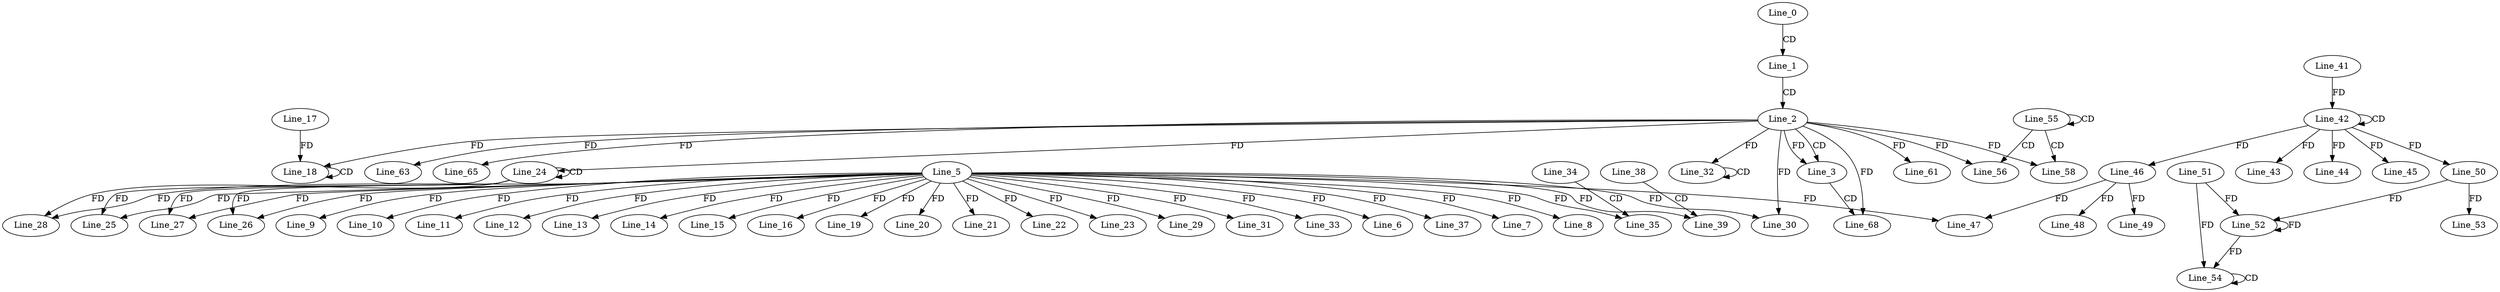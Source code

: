 digraph G {
  Line_0;
  Line_1;
  Line_2;
  Line_3;
  Line_3;
  Line_5;
  Line_6;
  Line_7;
  Line_8;
  Line_9;
  Line_10;
  Line_11;
  Line_12;
  Line_13;
  Line_14;
  Line_15;
  Line_16;
  Line_18;
  Line_18;
  Line_17;
  Line_18;
  Line_19;
  Line_20;
  Line_21;
  Line_22;
  Line_23;
  Line_24;
  Line_24;
  Line_25;
  Line_25;
  Line_26;
  Line_26;
  Line_27;
  Line_27;
  Line_28;
  Line_28;
  Line_29;
  Line_30;
  Line_30;
  Line_31;
  Line_32;
  Line_32;
  Line_32;
  Line_33;
  Line_34;
  Line_35;
  Line_37;
  Line_38;
  Line_39;
  Line_42;
  Line_42;
  Line_41;
  Line_43;
  Line_44;
  Line_45;
  Line_46;
  Line_46;
  Line_47;
  Line_47;
  Line_48;
  Line_49;
  Line_50;
  Line_51;
  Line_52;
  Line_52;
  Line_50;
  Line_53;
  Line_54;
  Line_54;
  Line_55;
  Line_55;
  Line_56;
  Line_58;
  Line_61;
  Line_63;
  Line_65;
  Line_68;
  Line_0 -> Line_1 [ label="CD" ];
  Line_1 -> Line_2 [ label="CD" ];
  Line_2 -> Line_3 [ label="CD" ];
  Line_2 -> Line_3 [ label="FD" ];
  Line_5 -> Line_6 [ label="FD" ];
  Line_5 -> Line_7 [ label="FD" ];
  Line_5 -> Line_8 [ label="FD" ];
  Line_5 -> Line_9 [ label="FD" ];
  Line_5 -> Line_10 [ label="FD" ];
  Line_5 -> Line_11 [ label="FD" ];
  Line_5 -> Line_12 [ label="FD" ];
  Line_5 -> Line_13 [ label="FD" ];
  Line_5 -> Line_14 [ label="FD" ];
  Line_5 -> Line_15 [ label="FD" ];
  Line_5 -> Line_16 [ label="FD" ];
  Line_18 -> Line_18 [ label="CD" ];
  Line_17 -> Line_18 [ label="FD" ];
  Line_2 -> Line_18 [ label="FD" ];
  Line_5 -> Line_19 [ label="FD" ];
  Line_5 -> Line_20 [ label="FD" ];
  Line_5 -> Line_21 [ label="FD" ];
  Line_5 -> Line_22 [ label="FD" ];
  Line_5 -> Line_23 [ label="FD" ];
  Line_24 -> Line_24 [ label="CD" ];
  Line_2 -> Line_24 [ label="FD" ];
  Line_5 -> Line_25 [ label="FD" ];
  Line_24 -> Line_25 [ label="FD" ];
  Line_5 -> Line_26 [ label="FD" ];
  Line_24 -> Line_26 [ label="FD" ];
  Line_5 -> Line_27 [ label="FD" ];
  Line_24 -> Line_27 [ label="FD" ];
  Line_5 -> Line_28 [ label="FD" ];
  Line_24 -> Line_28 [ label="FD" ];
  Line_5 -> Line_29 [ label="FD" ];
  Line_5 -> Line_30 [ label="FD" ];
  Line_2 -> Line_30 [ label="FD" ];
  Line_5 -> Line_31 [ label="FD" ];
  Line_32 -> Line_32 [ label="CD" ];
  Line_2 -> Line_32 [ label="FD" ];
  Line_5 -> Line_33 [ label="FD" ];
  Line_34 -> Line_35 [ label="CD" ];
  Line_5 -> Line_35 [ label="FD" ];
  Line_5 -> Line_37 [ label="FD" ];
  Line_38 -> Line_39 [ label="CD" ];
  Line_5 -> Line_39 [ label="FD" ];
  Line_42 -> Line_42 [ label="CD" ];
  Line_41 -> Line_42 [ label="FD" ];
  Line_42 -> Line_43 [ label="FD" ];
  Line_42 -> Line_44 [ label="FD" ];
  Line_42 -> Line_45 [ label="FD" ];
  Line_42 -> Line_46 [ label="FD" ];
  Line_46 -> Line_47 [ label="FD" ];
  Line_5 -> Line_47 [ label="FD" ];
  Line_46 -> Line_48 [ label="FD" ];
  Line_46 -> Line_49 [ label="FD" ];
  Line_42 -> Line_50 [ label="FD" ];
  Line_51 -> Line_52 [ label="FD" ];
  Line_52 -> Line_52 [ label="FD" ];
  Line_50 -> Line_52 [ label="FD" ];
  Line_50 -> Line_53 [ label="FD" ];
  Line_54 -> Line_54 [ label="CD" ];
  Line_51 -> Line_54 [ label="FD" ];
  Line_52 -> Line_54 [ label="FD" ];
  Line_55 -> Line_55 [ label="CD" ];
  Line_55 -> Line_56 [ label="CD" ];
  Line_2 -> Line_56 [ label="FD" ];
  Line_55 -> Line_58 [ label="CD" ];
  Line_2 -> Line_58 [ label="FD" ];
  Line_2 -> Line_61 [ label="FD" ];
  Line_2 -> Line_63 [ label="FD" ];
  Line_2 -> Line_65 [ label="FD" ];
  Line_3 -> Line_68 [ label="CD" ];
  Line_2 -> Line_68 [ label="FD" ];
}
